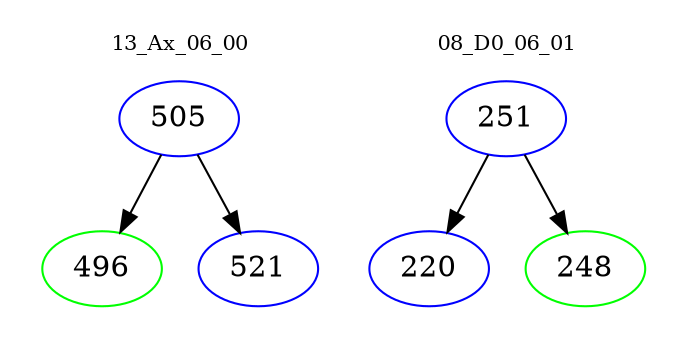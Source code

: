 digraph{
subgraph cluster_0 {
color = white
label = "13_Ax_06_00";
fontsize=10;
T0_505 [label="505", color="blue"]
T0_505 -> T0_496 [color="black"]
T0_496 [label="496", color="green"]
T0_505 -> T0_521 [color="black"]
T0_521 [label="521", color="blue"]
}
subgraph cluster_1 {
color = white
label = "08_D0_06_01";
fontsize=10;
T1_251 [label="251", color="blue"]
T1_251 -> T1_220 [color="black"]
T1_220 [label="220", color="blue"]
T1_251 -> T1_248 [color="black"]
T1_248 [label="248", color="green"]
}
}
